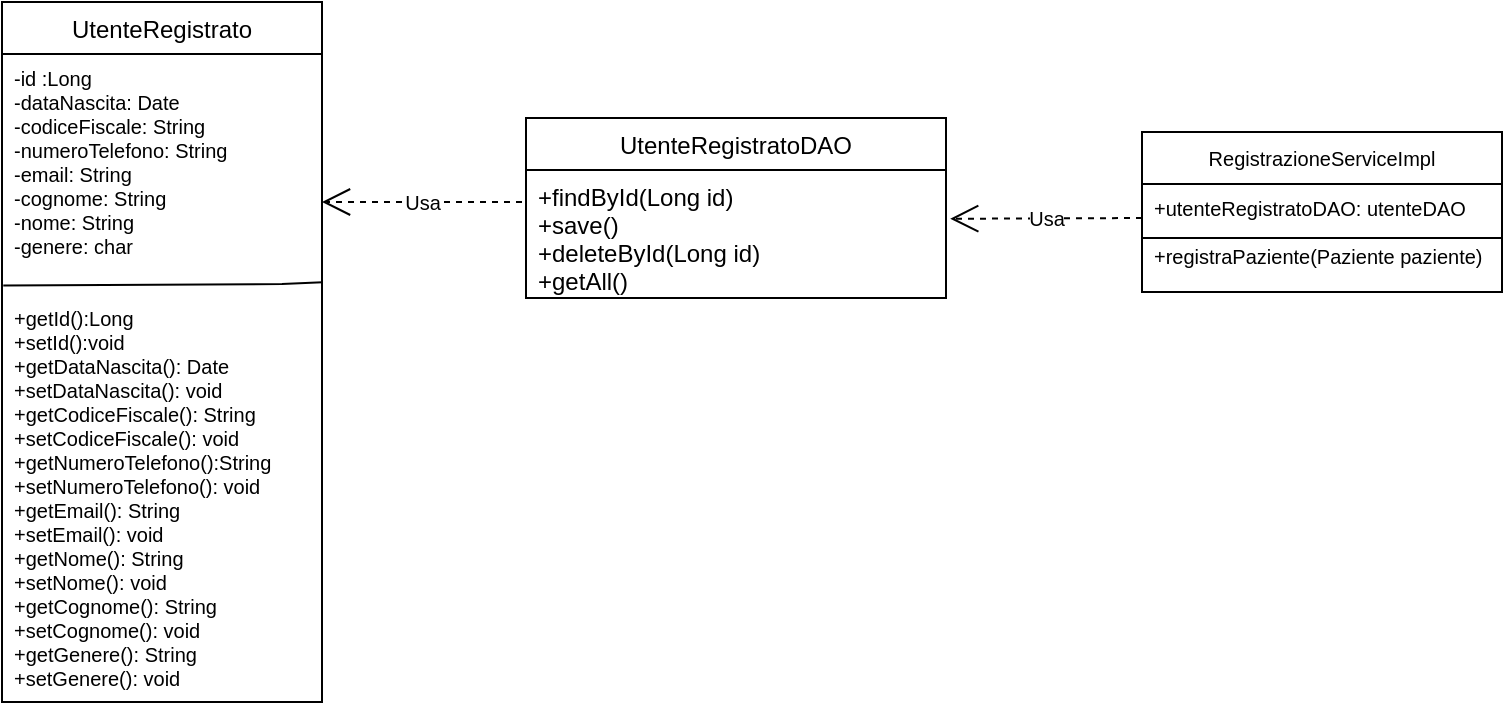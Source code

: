 <mxfile version="20.7.4" type="device"><diagram id="eAWGn_6e6Zq2mJrohYvl" name="Pagina-1"><mxGraphModel dx="925" dy="520" grid="1" gridSize="10" guides="1" tooltips="1" connect="1" arrows="1" fold="1" page="1" pageScale="1" pageWidth="827" pageHeight="1169" math="0" shadow="0"><root><mxCell id="0"/><mxCell id="1" parent="0"/><mxCell id="wwVtaMRUyagwqkDu7FAF-1" value="UtenteRegistratoDAO" style="swimlane;fontStyle=0;childLayout=stackLayout;horizontal=1;startSize=26;fillColor=none;horizontalStack=0;resizeParent=1;resizeParentMax=0;resizeLast=0;collapsible=1;marginBottom=0;" vertex="1" parent="1"><mxGeometry x="302" y="198" width="210" height="90" as="geometry"/></mxCell><mxCell id="wwVtaMRUyagwqkDu7FAF-2" value="+findById(Long id)&#10;+save()&#10;+deleteById(Long id)&#10;+getAll()" style="text;strokeColor=none;fillColor=none;align=left;verticalAlign=top;spacingLeft=4;spacingRight=4;overflow=hidden;rotatable=0;points=[[0,0.5],[1,0.5]];portConstraint=eastwest;" vertex="1" parent="wwVtaMRUyagwqkDu7FAF-1"><mxGeometry y="26" width="210" height="64" as="geometry"/></mxCell><mxCell id="wwVtaMRUyagwqkDu7FAF-5" value="UtenteRegistrato" style="swimlane;fontStyle=0;childLayout=stackLayout;horizontal=1;startSize=26;fillColor=none;horizontalStack=0;resizeParent=1;resizeParentMax=0;resizeLast=0;collapsible=1;marginBottom=0;" vertex="1" parent="1"><mxGeometry x="40" y="140" width="160" height="350" as="geometry"/></mxCell><mxCell id="wwVtaMRUyagwqkDu7FAF-6" value="-id :Long&#10;-dataNascita: Date&#10;-codiceFiscale: String&#10;-numeroTelefono: String&#10;-email: String&#10;-cognome: String&#10;-nome: String&#10;-genere: char&#10;&#10;&#10;+getId():Long&#10;+setId():void&#10;+getDataNascita(): Date&#10;+setDataNascita(): void&#10;+getCodiceFiscale(): String&#10;+setCodiceFiscale(): void&#10;+getNumeroTelefono():String&#10;+setNumeroTelefono(): void&#10;+getEmail(): String&#10;+setEmail(): void&#10;+getNome(): String&#10;+setNome(): void&#10;+getCognome(): String&#10;+setCognome(): void&#10;+getGenere(): String&#10;+setGenere(): void" style="text;strokeColor=none;fillColor=none;align=left;verticalAlign=top;spacingLeft=4;spacingRight=4;overflow=hidden;rotatable=0;points=[[0,0.5],[1,0.5]];portConstraint=eastwest;fontSize=10;" vertex="1" parent="wwVtaMRUyagwqkDu7FAF-5"><mxGeometry y="26" width="160" height="324" as="geometry"/></mxCell><mxCell id="wwVtaMRUyagwqkDu7FAF-10" value="" style="endArrow=none;html=1;rounded=0;exitX=0.004;exitY=0.416;exitDx=0;exitDy=0;exitPerimeter=0;entryX=1.002;entryY=0.411;entryDx=0;entryDy=0;entryPerimeter=0;" edge="1" parent="wwVtaMRUyagwqkDu7FAF-5"><mxGeometry width="50" height="50" relative="1" as="geometry"><mxPoint x="0.64" y="141.784" as="sourcePoint"/><mxPoint x="160.32" y="140.164" as="targetPoint"/><Array as="points"><mxPoint x="140" y="141"/></Array></mxGeometry></mxCell><mxCell id="wwVtaMRUyagwqkDu7FAF-11" value="RegistrazioneServiceImpl" style="swimlane;fontStyle=0;childLayout=stackLayout;horizontal=1;startSize=26;fillColor=none;horizontalStack=0;resizeParent=1;resizeParentMax=0;resizeLast=0;collapsible=1;marginBottom=0;fontSize=10;" vertex="1" parent="1"><mxGeometry x="610" y="205" width="180" height="80" as="geometry"/></mxCell><mxCell id="wwVtaMRUyagwqkDu7FAF-15" value="" style="endArrow=none;html=1;rounded=0;fontSize=10;exitX=0;exitY=0.5;exitDx=0;exitDy=0;entryX=1;entryY=0.5;entryDx=0;entryDy=0;" edge="1" parent="wwVtaMRUyagwqkDu7FAF-11" source="wwVtaMRUyagwqkDu7FAF-12" target="wwVtaMRUyagwqkDu7FAF-12"><mxGeometry width="50" height="50" relative="1" as="geometry"><mxPoint x="53" y="40" as="sourcePoint"/><mxPoint x="103" y="-10" as="targetPoint"/></mxGeometry></mxCell><mxCell id="wwVtaMRUyagwqkDu7FAF-12" value="+utenteRegistratoDAO: utenteDAO&#10;&#10;+registraPaziente(Paziente paziente)&#10;&#10;" style="text;strokeColor=none;fillColor=none;align=left;verticalAlign=top;spacingLeft=4;spacingRight=4;overflow=hidden;rotatable=0;points=[[0,0.5],[1,0.5]];portConstraint=eastwest;fontSize=10;" vertex="1" parent="wwVtaMRUyagwqkDu7FAF-11"><mxGeometry y="26" width="180" height="54" as="geometry"/></mxCell><mxCell id="wwVtaMRUyagwqkDu7FAF-18" value="Usa" style="endArrow=open;endSize=12;dashed=1;html=1;rounded=0;fontSize=10;exitX=0;exitY=0.315;exitDx=0;exitDy=0;exitPerimeter=0;entryX=1.01;entryY=0.381;entryDx=0;entryDy=0;entryPerimeter=0;" edge="1" parent="1" source="wwVtaMRUyagwqkDu7FAF-12" target="wwVtaMRUyagwqkDu7FAF-2"><mxGeometry width="160" relative="1" as="geometry"><mxPoint x="450" y="220" as="sourcePoint"/><mxPoint x="610" y="220" as="targetPoint"/></mxGeometry></mxCell><mxCell id="wwVtaMRUyagwqkDu7FAF-19" value="Usa" style="endArrow=open;endSize=12;dashed=1;html=1;rounded=0;fontSize=10;" edge="1" parent="1"><mxGeometry width="160" relative="1" as="geometry"><mxPoint x="300" y="240" as="sourcePoint"/><mxPoint x="200" y="240" as="targetPoint"/></mxGeometry></mxCell></root></mxGraphModel></diagram></mxfile>